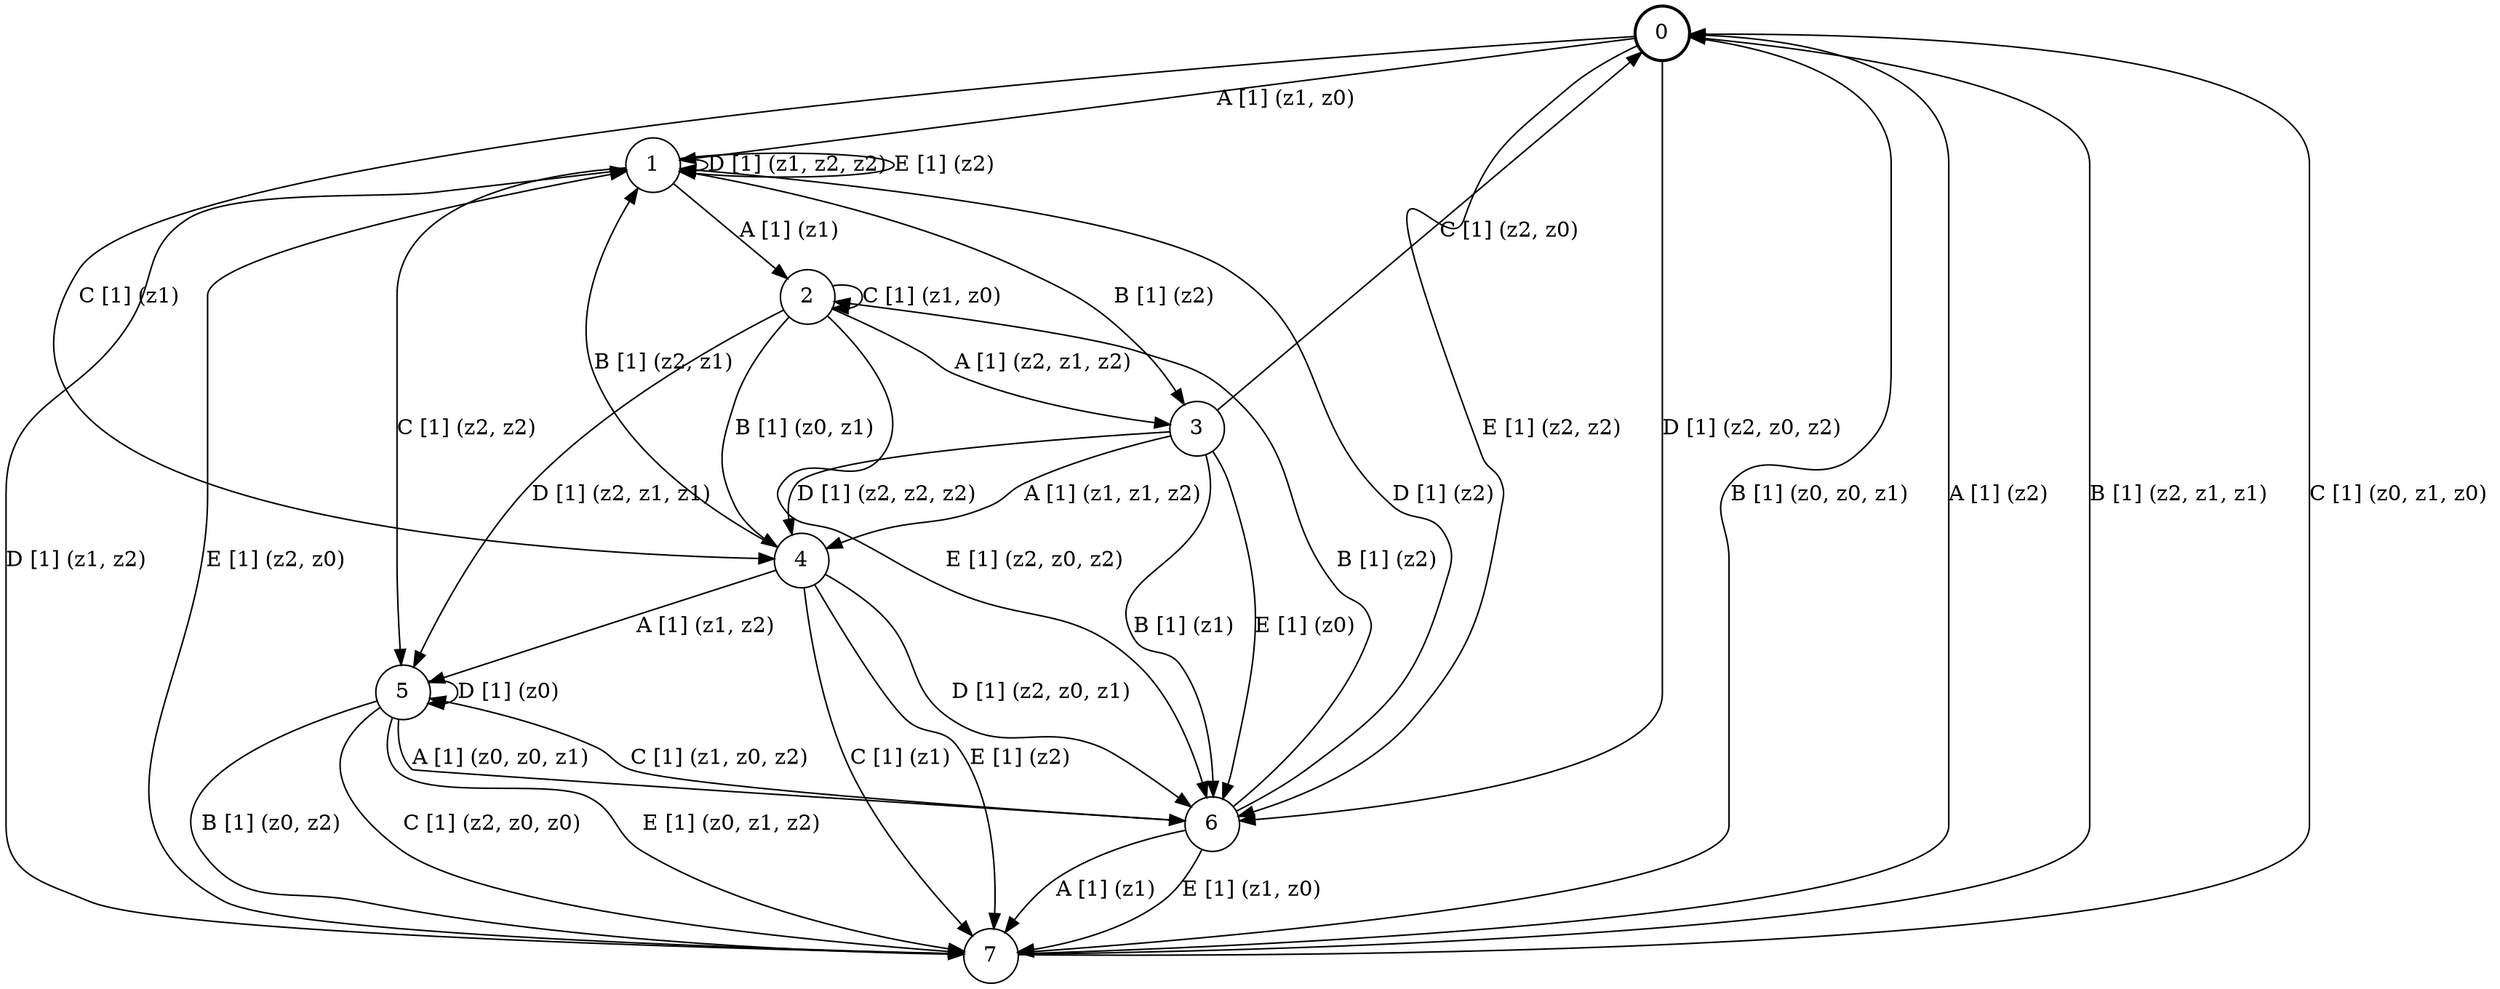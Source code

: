 # generated file, don't try to modify
# command: dot -Tpng <filename> > tree.png
digraph Automaton {
    node [shape = circle];
    0 [style = "bold"];
    0 -> 1 [label = "A [1] (z1, z0) "];
    0 -> 7 [label = "B [1] (z0, z0, z1) "];
    0 -> 4 [label = "C [1] (z1) "];
    0 -> 6 [label = "D [1] (z2, z0, z2) "];
    0 -> 6 [label = "E [1] (z2, z2) "];
    1 -> 2 [label = "A [1] (z1) "];
    1 -> 3 [label = "B [1] (z2) "];
    1 -> 5 [label = "C [1] (z2, z2) "];
    1 -> 1 [label = "D [1] (z1, z2, z2) "];
    1 -> 1 [label = "E [1] (z2) "];
    2 -> 3 [label = "A [1] (z2, z1, z2) "];
    2 -> 4 [label = "B [1] (z0, z1) "];
    2 -> 2 [label = "C [1] (z1, z0) "];
    2 -> 5 [label = "D [1] (z2, z1, z1) "];
    2 -> 6 [label = "E [1] (z2, z0, z2) "];
    3 -> 4 [label = "A [1] (z1, z1, z2) "];
    3 -> 6 [label = "B [1] (z1) "];
    3 -> 0 [label = "C [1] (z2, z0) "];
    3 -> 4 [label = "D [1] (z2, z2, z2) "];
    3 -> 6 [label = "E [1] (z0) "];
    4 -> 5 [label = "A [1] (z1, z2) "];
    4 -> 1 [label = "B [1] (z2, z1) "];
    4 -> 7 [label = "C [1] (z1) "];
    4 -> 6 [label = "D [1] (z2, z0, z1) "];
    4 -> 7 [label = "E [1] (z2) "];
    5 -> 6 [label = "A [1] (z0, z0, z1) "];
    5 -> 7 [label = "B [1] (z0, z2) "];
    5 -> 7 [label = "C [1] (z2, z0, z0) "];
    5 -> 5 [label = "D [1] (z0) "];
    5 -> 7 [label = "E [1] (z0, z1, z2) "];
    6 -> 7 [label = "A [1] (z1) "];
    6 -> 2 [label = "B [1] (z2) "];
    6 -> 5 [label = "C [1] (z1, z0, z2) "];
    6 -> 1 [label = "D [1] (z2) "];
    6 -> 7 [label = "E [1] (z1, z0) "];
    7 -> 0 [label = "A [1] (z2) "];
    7 -> 0 [label = "B [1] (z2, z1, z1) "];
    7 -> 0 [label = "C [1] (z0, z1, z0) "];
    7 -> 1 [label = "D [1] (z1, z2) "];
    7 -> 1 [label = "E [1] (z2, z0) "];
}
